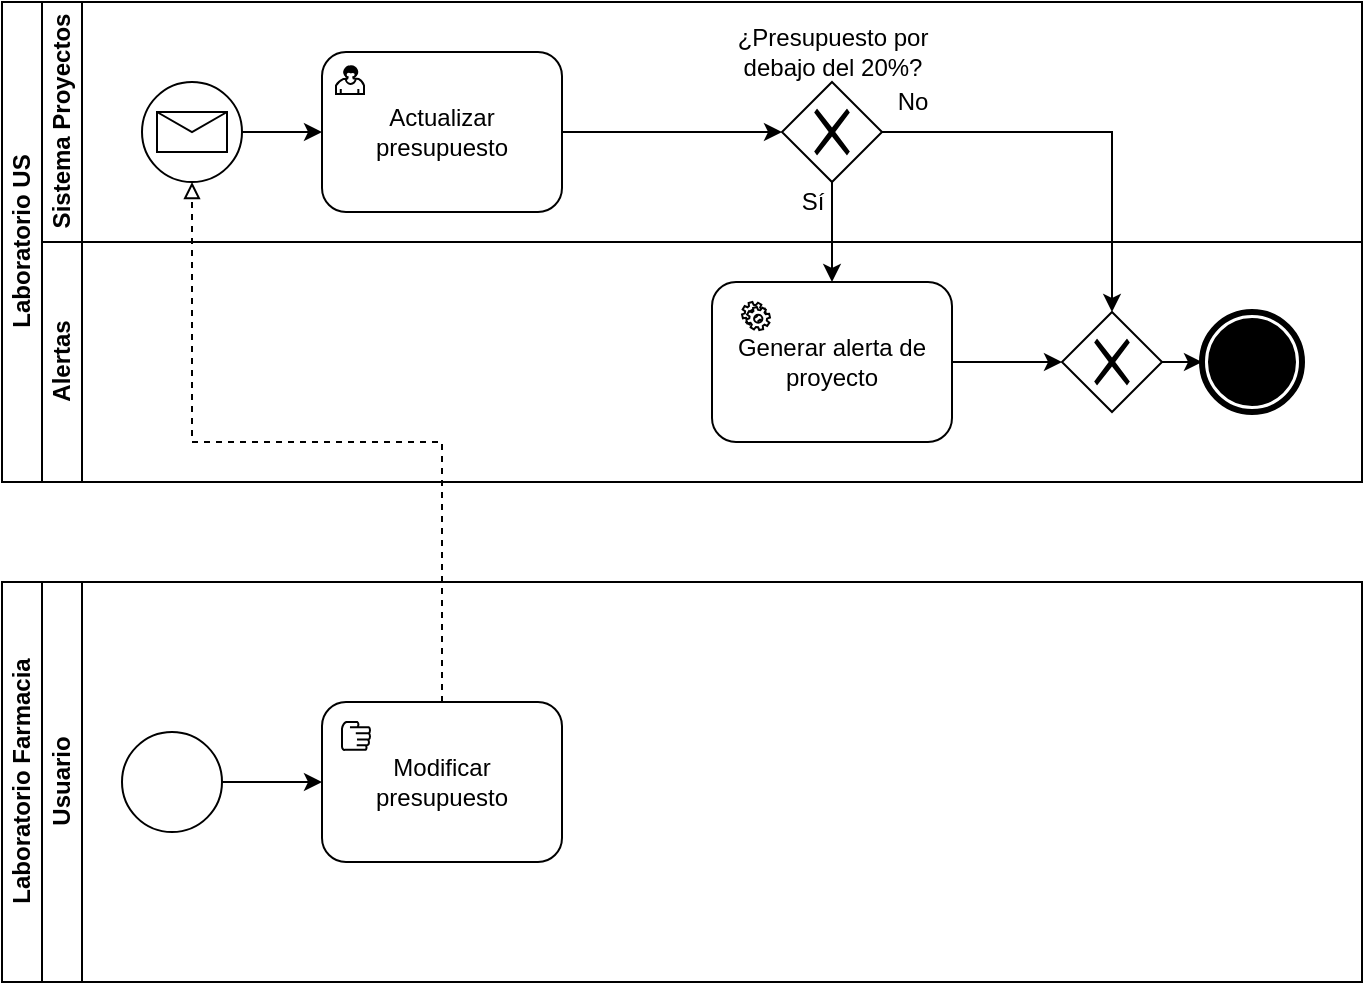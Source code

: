 <mxfile version="13.9.1" type="device"><diagram id="neQq35icEcKQrroeJB1C" name="Page-1"><mxGraphModel dx="1129" dy="700" grid="1" gridSize="10" guides="1" tooltips="1" connect="1" arrows="1" fold="1" page="1" pageScale="1" pageWidth="827" pageHeight="1169" math="0" shadow="0"><root><mxCell id="0"/><mxCell id="1" parent="0"/><mxCell id="ABnz6XWdN9UzBZD5YNVN-1" value="Laboratorio US" style="swimlane;html=1;childLayout=stackLayout;resizeParent=1;resizeParentMax=0;horizontal=0;startSize=20;horizontalStack=0;" vertex="1" parent="1"><mxGeometry x="100" y="70" width="680" height="240" as="geometry"/></mxCell><mxCell id="ABnz6XWdN9UzBZD5YNVN-2" value="Sistema Proyectos" style="swimlane;html=1;startSize=20;horizontal=0;" vertex="1" parent="ABnz6XWdN9UzBZD5YNVN-1"><mxGeometry x="20" width="660" height="120" as="geometry"/></mxCell><mxCell id="ABnz6XWdN9UzBZD5YNVN-18" style="edgeStyle=orthogonalEdgeStyle;rounded=0;orthogonalLoop=1;jettySize=auto;html=1;exitX=1;exitY=0.5;exitDx=0;exitDy=0;entryX=0;entryY=0.5;entryDx=0;entryDy=0;endArrow=classic;endFill=1;" edge="1" parent="ABnz6XWdN9UzBZD5YNVN-2" source="ABnz6XWdN9UzBZD5YNVN-13" target="ABnz6XWdN9UzBZD5YNVN-15"><mxGeometry relative="1" as="geometry"/></mxCell><mxCell id="ABnz6XWdN9UzBZD5YNVN-13" value="" style="shape=mxgraph.bpmn.shape;html=1;verticalLabelPosition=bottom;labelBackgroundColor=#ffffff;verticalAlign=top;align=center;perimeter=ellipsePerimeter;outlineConnect=0;outline=standard;symbol=message;" vertex="1" parent="ABnz6XWdN9UzBZD5YNVN-2"><mxGeometry x="50" y="40" width="50" height="50" as="geometry"/></mxCell><mxCell id="ABnz6XWdN9UzBZD5YNVN-23" style="edgeStyle=orthogonalEdgeStyle;rounded=0;orthogonalLoop=1;jettySize=auto;html=1;exitX=1;exitY=0.5;exitDx=0;exitDy=0;entryX=0;entryY=0.5;entryDx=0;entryDy=0;endArrow=classic;endFill=1;" edge="1" parent="ABnz6XWdN9UzBZD5YNVN-2" source="ABnz6XWdN9UzBZD5YNVN-15" target="ABnz6XWdN9UzBZD5YNVN-22"><mxGeometry relative="1" as="geometry"/></mxCell><mxCell id="ABnz6XWdN9UzBZD5YNVN-15" value="Actualizar presupuesto" style="html=1;whiteSpace=wrap;rounded=1;dropTarget=0;" vertex="1" parent="ABnz6XWdN9UzBZD5YNVN-2"><mxGeometry x="140" y="25" width="120" height="80" as="geometry"/></mxCell><mxCell id="ABnz6XWdN9UzBZD5YNVN-16" value="" style="html=1;shape=mxgraph.bpmn.user_task;outlineConnect=0;" vertex="1" parent="ABnz6XWdN9UzBZD5YNVN-15"><mxGeometry width="14" height="14" relative="1" as="geometry"><mxPoint x="7" y="7" as="offset"/></mxGeometry></mxCell><mxCell id="ABnz6XWdN9UzBZD5YNVN-22" value="" style="shape=mxgraph.bpmn.shape;html=1;verticalLabelPosition=bottom;labelBackgroundColor=#ffffff;verticalAlign=top;align=center;perimeter=rhombusPerimeter;background=gateway;outlineConnect=0;outline=none;symbol=exclusiveGw;" vertex="1" parent="ABnz6XWdN9UzBZD5YNVN-2"><mxGeometry x="370" y="40" width="50" height="50" as="geometry"/></mxCell><mxCell id="ABnz6XWdN9UzBZD5YNVN-24" value="¿Presupuesto por &lt;br&gt;debajo del 20%?" style="text;html=1;align=center;verticalAlign=middle;resizable=0;points=[];autosize=1;" vertex="1" parent="ABnz6XWdN9UzBZD5YNVN-2"><mxGeometry x="340" y="10" width="110" height="30" as="geometry"/></mxCell><mxCell id="ABnz6XWdN9UzBZD5YNVN-26" value="Sí" style="text;html=1;align=center;verticalAlign=middle;resizable=0;points=[];autosize=1;" vertex="1" parent="ABnz6XWdN9UzBZD5YNVN-2"><mxGeometry x="370" y="90" width="30" height="20" as="geometry"/></mxCell><mxCell id="ABnz6XWdN9UzBZD5YNVN-31" value="No" style="text;html=1;align=center;verticalAlign=middle;resizable=0;points=[];autosize=1;" vertex="1" parent="ABnz6XWdN9UzBZD5YNVN-2"><mxGeometry x="420" y="40" width="30" height="20" as="geometry"/></mxCell><mxCell id="ABnz6XWdN9UzBZD5YNVN-3" value="Alertas" style="swimlane;html=1;startSize=20;horizontal=0;" vertex="1" parent="ABnz6XWdN9UzBZD5YNVN-1"><mxGeometry x="20" y="120" width="660" height="120" as="geometry"/></mxCell><mxCell id="ABnz6XWdN9UzBZD5YNVN-29" style="edgeStyle=orthogonalEdgeStyle;rounded=0;orthogonalLoop=1;jettySize=auto;html=1;exitX=1;exitY=0.5;exitDx=0;exitDy=0;entryX=0;entryY=0.5;entryDx=0;entryDy=0;endArrow=classic;endFill=1;" edge="1" parent="ABnz6XWdN9UzBZD5YNVN-3" source="ABnz6XWdN9UzBZD5YNVN-19" target="ABnz6XWdN9UzBZD5YNVN-28"><mxGeometry relative="1" as="geometry"/></mxCell><mxCell id="ABnz6XWdN9UzBZD5YNVN-19" value="Generar alerta de proyecto" style="shape=ext;rounded=1;html=1;whiteSpace=wrap;" vertex="1" parent="ABnz6XWdN9UzBZD5YNVN-3"><mxGeometry x="335" y="20" width="120" height="80" as="geometry"/></mxCell><mxCell id="ABnz6XWdN9UzBZD5YNVN-20" value="" style="shape=mxgraph.bpmn.service_task;html=1;outlineConnect=0;" vertex="1" parent="ABnz6XWdN9UzBZD5YNVN-3"><mxGeometry x="350" y="30" width="14" height="14" as="geometry"/></mxCell><mxCell id="ABnz6XWdN9UzBZD5YNVN-27" value="" style="shape=mxgraph.bpmn.shape;html=1;verticalLabelPosition=bottom;labelBackgroundColor=#ffffff;verticalAlign=top;align=center;perimeter=ellipsePerimeter;outlineConnect=0;outline=end;symbol=terminate;" vertex="1" parent="ABnz6XWdN9UzBZD5YNVN-3"><mxGeometry x="580" y="35" width="50" height="50" as="geometry"/></mxCell><mxCell id="ABnz6XWdN9UzBZD5YNVN-32" style="edgeStyle=orthogonalEdgeStyle;rounded=0;orthogonalLoop=1;jettySize=auto;html=1;exitX=1;exitY=0.5;exitDx=0;exitDy=0;entryX=0;entryY=0.5;entryDx=0;entryDy=0;endArrow=classic;endFill=1;" edge="1" parent="ABnz6XWdN9UzBZD5YNVN-3" source="ABnz6XWdN9UzBZD5YNVN-28" target="ABnz6XWdN9UzBZD5YNVN-27"><mxGeometry relative="1" as="geometry"/></mxCell><mxCell id="ABnz6XWdN9UzBZD5YNVN-28" value="" style="shape=mxgraph.bpmn.shape;html=1;verticalLabelPosition=bottom;labelBackgroundColor=#ffffff;verticalAlign=top;align=center;perimeter=rhombusPerimeter;background=gateway;outlineConnect=0;outline=none;symbol=exclusiveGw;" vertex="1" parent="ABnz6XWdN9UzBZD5YNVN-3"><mxGeometry x="510" y="35" width="50" height="50" as="geometry"/></mxCell><mxCell id="ABnz6XWdN9UzBZD5YNVN-25" style="edgeStyle=orthogonalEdgeStyle;rounded=0;orthogonalLoop=1;jettySize=auto;html=1;exitX=0.5;exitY=1;exitDx=0;exitDy=0;entryX=0.5;entryY=0;entryDx=0;entryDy=0;endArrow=classic;endFill=1;" edge="1" parent="ABnz6XWdN9UzBZD5YNVN-1" source="ABnz6XWdN9UzBZD5YNVN-22" target="ABnz6XWdN9UzBZD5YNVN-19"><mxGeometry relative="1" as="geometry"/></mxCell><mxCell id="ABnz6XWdN9UzBZD5YNVN-30" style="edgeStyle=orthogonalEdgeStyle;rounded=0;orthogonalLoop=1;jettySize=auto;html=1;exitX=1;exitY=0.5;exitDx=0;exitDy=0;entryX=0.5;entryY=0;entryDx=0;entryDy=0;endArrow=classic;endFill=1;" edge="1" parent="ABnz6XWdN9UzBZD5YNVN-1" source="ABnz6XWdN9UzBZD5YNVN-22" target="ABnz6XWdN9UzBZD5YNVN-28"><mxGeometry relative="1" as="geometry"/></mxCell><mxCell id="ABnz6XWdN9UzBZD5YNVN-5" value="Laboratorio Farmacia" style="swimlane;html=1;childLayout=stackLayout;resizeParent=1;resizeParentMax=0;horizontal=0;startSize=20;horizontalStack=0;" vertex="1" parent="1"><mxGeometry x="100" y="360" width="680" height="200" as="geometry"/></mxCell><mxCell id="ABnz6XWdN9UzBZD5YNVN-6" value="Usuario" style="swimlane;html=1;startSize=20;horizontal=0;" vertex="1" parent="ABnz6XWdN9UzBZD5YNVN-5"><mxGeometry x="20" width="660" height="200" as="geometry"/></mxCell><mxCell id="ABnz6XWdN9UzBZD5YNVN-12" style="edgeStyle=orthogonalEdgeStyle;rounded=0;orthogonalLoop=1;jettySize=auto;html=1;exitX=1;exitY=0.5;exitDx=0;exitDy=0;entryX=0;entryY=0.5;entryDx=0;entryDy=0;" edge="1" parent="ABnz6XWdN9UzBZD5YNVN-6" source="ABnz6XWdN9UzBZD5YNVN-9" target="ABnz6XWdN9UzBZD5YNVN-10"><mxGeometry relative="1" as="geometry"/></mxCell><mxCell id="ABnz6XWdN9UzBZD5YNVN-9" value="" style="shape=mxgraph.bpmn.shape;html=1;verticalLabelPosition=bottom;labelBackgroundColor=#ffffff;verticalAlign=top;align=center;perimeter=ellipsePerimeter;outlineConnect=0;outline=standard;symbol=general;" vertex="1" parent="ABnz6XWdN9UzBZD5YNVN-6"><mxGeometry x="40" y="75" width="50" height="50" as="geometry"/></mxCell><mxCell id="ABnz6XWdN9UzBZD5YNVN-10" value="Modificar presupuesto" style="shape=ext;rounded=1;html=1;whiteSpace=wrap;" vertex="1" parent="ABnz6XWdN9UzBZD5YNVN-6"><mxGeometry x="140" y="60" width="120" height="80" as="geometry"/></mxCell><mxCell id="ABnz6XWdN9UzBZD5YNVN-11" value="" style="shape=mxgraph.bpmn.manual_task;html=1;outlineConnect=0;" vertex="1" parent="ABnz6XWdN9UzBZD5YNVN-6"><mxGeometry x="150" y="70" width="14" height="14" as="geometry"/></mxCell><mxCell id="ABnz6XWdN9UzBZD5YNVN-14" style="edgeStyle=orthogonalEdgeStyle;rounded=0;orthogonalLoop=1;jettySize=auto;html=1;exitX=0.5;exitY=0;exitDx=0;exitDy=0;dashed=1;endArrow=block;endFill=0;" edge="1" parent="1" source="ABnz6XWdN9UzBZD5YNVN-10" target="ABnz6XWdN9UzBZD5YNVN-13"><mxGeometry relative="1" as="geometry"/></mxCell></root></mxGraphModel></diagram></mxfile>
